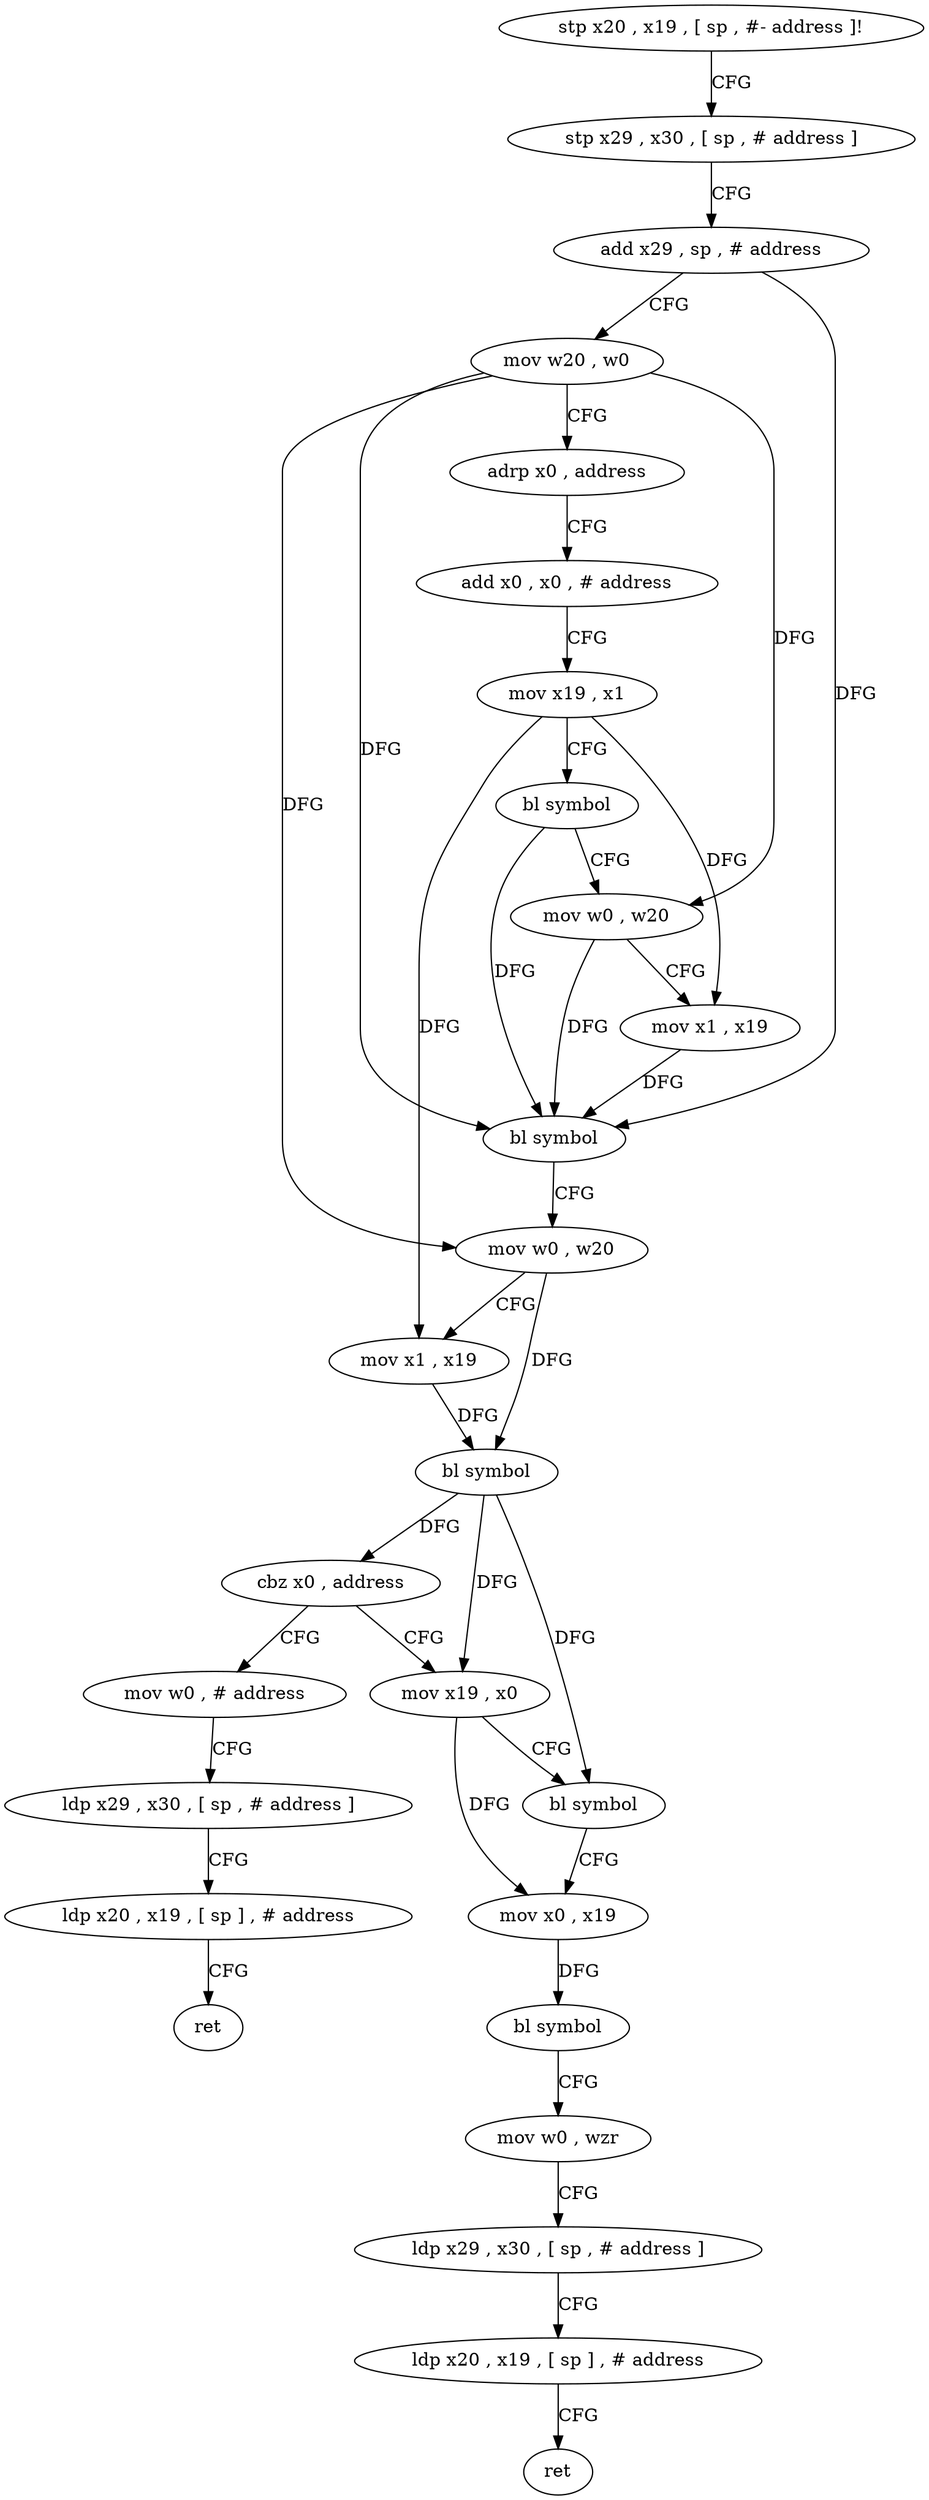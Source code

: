 digraph "func" {
"4217840" [label = "stp x20 , x19 , [ sp , #- address ]!" ]
"4217844" [label = "stp x29 , x30 , [ sp , # address ]" ]
"4217848" [label = "add x29 , sp , # address" ]
"4217852" [label = "mov w20 , w0" ]
"4217856" [label = "adrp x0 , address" ]
"4217860" [label = "add x0 , x0 , # address" ]
"4217864" [label = "mov x19 , x1" ]
"4217868" [label = "bl symbol" ]
"4217872" [label = "mov w0 , w20" ]
"4217876" [label = "mov x1 , x19" ]
"4217880" [label = "bl symbol" ]
"4217884" [label = "mov w0 , w20" ]
"4217888" [label = "mov x1 , x19" ]
"4217892" [label = "bl symbol" ]
"4217896" [label = "cbz x0 , address" ]
"4217932" [label = "mov w0 , # address" ]
"4217900" [label = "mov x19 , x0" ]
"4217936" [label = "ldp x29 , x30 , [ sp , # address ]" ]
"4217940" [label = "ldp x20 , x19 , [ sp ] , # address" ]
"4217944" [label = "ret" ]
"4217904" [label = "bl symbol" ]
"4217908" [label = "mov x0 , x19" ]
"4217912" [label = "bl symbol" ]
"4217916" [label = "mov w0 , wzr" ]
"4217920" [label = "ldp x29 , x30 , [ sp , # address ]" ]
"4217924" [label = "ldp x20 , x19 , [ sp ] , # address" ]
"4217928" [label = "ret" ]
"4217840" -> "4217844" [ label = "CFG" ]
"4217844" -> "4217848" [ label = "CFG" ]
"4217848" -> "4217852" [ label = "CFG" ]
"4217848" -> "4217880" [ label = "DFG" ]
"4217852" -> "4217856" [ label = "CFG" ]
"4217852" -> "4217872" [ label = "DFG" ]
"4217852" -> "4217880" [ label = "DFG" ]
"4217852" -> "4217884" [ label = "DFG" ]
"4217856" -> "4217860" [ label = "CFG" ]
"4217860" -> "4217864" [ label = "CFG" ]
"4217864" -> "4217868" [ label = "CFG" ]
"4217864" -> "4217876" [ label = "DFG" ]
"4217864" -> "4217888" [ label = "DFG" ]
"4217868" -> "4217872" [ label = "CFG" ]
"4217868" -> "4217880" [ label = "DFG" ]
"4217872" -> "4217876" [ label = "CFG" ]
"4217872" -> "4217880" [ label = "DFG" ]
"4217876" -> "4217880" [ label = "DFG" ]
"4217880" -> "4217884" [ label = "CFG" ]
"4217884" -> "4217888" [ label = "CFG" ]
"4217884" -> "4217892" [ label = "DFG" ]
"4217888" -> "4217892" [ label = "DFG" ]
"4217892" -> "4217896" [ label = "DFG" ]
"4217892" -> "4217900" [ label = "DFG" ]
"4217892" -> "4217904" [ label = "DFG" ]
"4217896" -> "4217932" [ label = "CFG" ]
"4217896" -> "4217900" [ label = "CFG" ]
"4217932" -> "4217936" [ label = "CFG" ]
"4217900" -> "4217904" [ label = "CFG" ]
"4217900" -> "4217908" [ label = "DFG" ]
"4217936" -> "4217940" [ label = "CFG" ]
"4217940" -> "4217944" [ label = "CFG" ]
"4217904" -> "4217908" [ label = "CFG" ]
"4217908" -> "4217912" [ label = "DFG" ]
"4217912" -> "4217916" [ label = "CFG" ]
"4217916" -> "4217920" [ label = "CFG" ]
"4217920" -> "4217924" [ label = "CFG" ]
"4217924" -> "4217928" [ label = "CFG" ]
}
